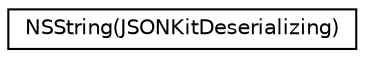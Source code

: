 digraph "Graphical Class Hierarchy"
{
  edge [fontname="Helvetica",fontsize="10",labelfontname="Helvetica",labelfontsize="10"];
  node [fontname="Helvetica",fontsize="10",shape=record];
  rankdir="LR";
  Node1 [label="NSString(JSONKitDeserializing)",height=0.2,width=0.4,color="black", fillcolor="white", style="filled",URL="$category_n_s_string_07_j_s_o_n_kit_deserializing_08.html"];
}
